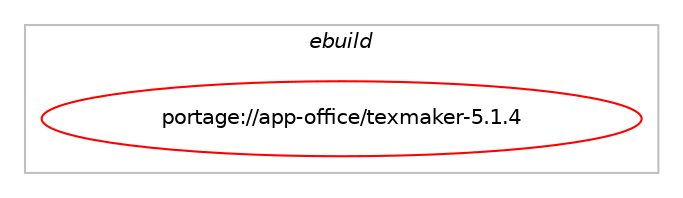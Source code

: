 digraph prolog {

# *************
# Graph options
# *************

newrank=true;
concentrate=true;
compound=true;
graph [rankdir=LR,fontname=Helvetica,fontsize=10,ranksep=1.5];#, ranksep=2.5, nodesep=0.2];
edge  [arrowhead=vee];
node  [fontname=Helvetica,fontsize=10];

# **********
# The ebuild
# **********

subgraph cluster_leftcol {
color=gray;
rank=same;
label=<<i>ebuild</i>>;
id [label="portage://app-office/texmaker-5.1.4", color=red, width=4, href="../app-office/texmaker-5.1.4.svg"];
}

# ****************
# The dependencies
# ****************

subgraph cluster_midcol {
color=gray;
label=<<i>dependencies</i>>;
subgraph cluster_compile {
fillcolor="#eeeeee";
style=filled;
label=<<i>compile</i>>;
# *** BEGIN UNKNOWN DEPENDENCY TYPE (TODO) ***
# id -> package_dependency(portage://app-office/texmaker-5.1.4,install,no,app-text,hunspell,none,[,,],any_same_slot,[])
# *** END UNKNOWN DEPENDENCY TYPE (TODO) ***

# *** BEGIN UNKNOWN DEPENDENCY TYPE (TODO) ***
# id -> package_dependency(portage://app-office/texmaker-5.1.4,install,no,app-text,poppler,none,[,,],[],[use(enable(qt5),none)])
# *** END UNKNOWN DEPENDENCY TYPE (TODO) ***

# *** BEGIN UNKNOWN DEPENDENCY TYPE (TODO) ***
# id -> package_dependency(portage://app-office/texmaker-5.1.4,install,no,dev-qt,qtconcurrent,none,[,,],[slot(5)],[])
# *** END UNKNOWN DEPENDENCY TYPE (TODO) ***

# *** BEGIN UNKNOWN DEPENDENCY TYPE (TODO) ***
# id -> package_dependency(portage://app-office/texmaker-5.1.4,install,no,dev-qt,qtcore,none,[,,],[slot(5),equal],[])
# *** END UNKNOWN DEPENDENCY TYPE (TODO) ***

# *** BEGIN UNKNOWN DEPENDENCY TYPE (TODO) ***
# id -> package_dependency(portage://app-office/texmaker-5.1.4,install,no,dev-qt,qtdeclarative,none,[,,],[slot(5)],[])
# *** END UNKNOWN DEPENDENCY TYPE (TODO) ***

# *** BEGIN UNKNOWN DEPENDENCY TYPE (TODO) ***
# id -> package_dependency(portage://app-office/texmaker-5.1.4,install,no,dev-qt,qtgui,none,[,,],[slot(5)],[])
# *** END UNKNOWN DEPENDENCY TYPE (TODO) ***

# *** BEGIN UNKNOWN DEPENDENCY TYPE (TODO) ***
# id -> package_dependency(portage://app-office/texmaker-5.1.4,install,no,dev-qt,qtlockedfile,none,[,,],[],[])
# *** END UNKNOWN DEPENDENCY TYPE (TODO) ***

# *** BEGIN UNKNOWN DEPENDENCY TYPE (TODO) ***
# id -> package_dependency(portage://app-office/texmaker-5.1.4,install,no,dev-qt,qtnetwork,none,[,,],[slot(5)],[])
# *** END UNKNOWN DEPENDENCY TYPE (TODO) ***

# *** BEGIN UNKNOWN DEPENDENCY TYPE (TODO) ***
# id -> package_dependency(portage://app-office/texmaker-5.1.4,install,no,dev-qt,qtprintsupport,none,[,,],[slot(5)],[])
# *** END UNKNOWN DEPENDENCY TYPE (TODO) ***

# *** BEGIN UNKNOWN DEPENDENCY TYPE (TODO) ***
# id -> package_dependency(portage://app-office/texmaker-5.1.4,install,no,dev-qt,qtsingleapplication,none,[,,],[],[use(enable(X),none),use(enable(qt5),positive)])
# *** END UNKNOWN DEPENDENCY TYPE (TODO) ***

# *** BEGIN UNKNOWN DEPENDENCY TYPE (TODO) ***
# id -> package_dependency(portage://app-office/texmaker-5.1.4,install,no,dev-qt,qtwebengine,none,[,,],[slot(5)],[use(enable(widgets),none)])
# *** END UNKNOWN DEPENDENCY TYPE (TODO) ***

# *** BEGIN UNKNOWN DEPENDENCY TYPE (TODO) ***
# id -> package_dependency(portage://app-office/texmaker-5.1.4,install,no,dev-qt,qtwidgets,none,[,,],[slot(5)],[])
# *** END UNKNOWN DEPENDENCY TYPE (TODO) ***

# *** BEGIN UNKNOWN DEPENDENCY TYPE (TODO) ***
# id -> package_dependency(portage://app-office/texmaker-5.1.4,install,no,dev-qt,qtxml,none,[,,],[slot(5)],[])
# *** END UNKNOWN DEPENDENCY TYPE (TODO) ***

# *** BEGIN UNKNOWN DEPENDENCY TYPE (TODO) ***
# id -> package_dependency(portage://app-office/texmaker-5.1.4,install,no,sys-libs,zlib,none,[,,],[],[])
# *** END UNKNOWN DEPENDENCY TYPE (TODO) ***

# *** BEGIN UNKNOWN DEPENDENCY TYPE (TODO) ***
# id -> package_dependency(portage://app-office/texmaker-5.1.4,install,no,x11-libs,libX11,none,[,,],[],[])
# *** END UNKNOWN DEPENDENCY TYPE (TODO) ***

# *** BEGIN UNKNOWN DEPENDENCY TYPE (TODO) ***
# id -> package_dependency(portage://app-office/texmaker-5.1.4,install,no,x11-libs,libXext,none,[,,],[],[])
# *** END UNKNOWN DEPENDENCY TYPE (TODO) ***

}
subgraph cluster_compileandrun {
fillcolor="#eeeeee";
style=filled;
label=<<i>compile and run</i>>;
}
subgraph cluster_run {
fillcolor="#eeeeee";
style=filled;
label=<<i>run</i>>;
# *** BEGIN UNKNOWN DEPENDENCY TYPE (TODO) ***
# id -> package_dependency(portage://app-office/texmaker-5.1.4,run,no,app-text,ghostscript-gpl,none,[,,],[],[])
# *** END UNKNOWN DEPENDENCY TYPE (TODO) ***

# *** BEGIN UNKNOWN DEPENDENCY TYPE (TODO) ***
# id -> package_dependency(portage://app-office/texmaker-5.1.4,run,no,app-text,hunspell,none,[,,],any_same_slot,[])
# *** END UNKNOWN DEPENDENCY TYPE (TODO) ***

# *** BEGIN UNKNOWN DEPENDENCY TYPE (TODO) ***
# id -> package_dependency(portage://app-office/texmaker-5.1.4,run,no,app-text,poppler,none,[,,],[],[use(enable(qt5),none)])
# *** END UNKNOWN DEPENDENCY TYPE (TODO) ***

# *** BEGIN UNKNOWN DEPENDENCY TYPE (TODO) ***
# id -> package_dependency(portage://app-office/texmaker-5.1.4,run,no,app-text,psutils,none,[,,],[],[])
# *** END UNKNOWN DEPENDENCY TYPE (TODO) ***

# *** BEGIN UNKNOWN DEPENDENCY TYPE (TODO) ***
# id -> package_dependency(portage://app-office/texmaker-5.1.4,run,no,dev-qt,qtcore,none,[,,],[slot(5),equal],[])
# *** END UNKNOWN DEPENDENCY TYPE (TODO) ***

# *** BEGIN UNKNOWN DEPENDENCY TYPE (TODO) ***
# id -> package_dependency(portage://app-office/texmaker-5.1.4,run,no,dev-qt,qtdeclarative,none,[,,],[slot(5)],[])
# *** END UNKNOWN DEPENDENCY TYPE (TODO) ***

# *** BEGIN UNKNOWN DEPENDENCY TYPE (TODO) ***
# id -> package_dependency(portage://app-office/texmaker-5.1.4,run,no,dev-qt,qtgui,none,[,,],[slot(5)],[])
# *** END UNKNOWN DEPENDENCY TYPE (TODO) ***

# *** BEGIN UNKNOWN DEPENDENCY TYPE (TODO) ***
# id -> package_dependency(portage://app-office/texmaker-5.1.4,run,no,dev-qt,qtlockedfile,none,[,,],[],[])
# *** END UNKNOWN DEPENDENCY TYPE (TODO) ***

# *** BEGIN UNKNOWN DEPENDENCY TYPE (TODO) ***
# id -> package_dependency(portage://app-office/texmaker-5.1.4,run,no,dev-qt,qtnetwork,none,[,,],[slot(5)],[])
# *** END UNKNOWN DEPENDENCY TYPE (TODO) ***

# *** BEGIN UNKNOWN DEPENDENCY TYPE (TODO) ***
# id -> package_dependency(portage://app-office/texmaker-5.1.4,run,no,dev-qt,qtprintsupport,none,[,,],[slot(5)],[])
# *** END UNKNOWN DEPENDENCY TYPE (TODO) ***

# *** BEGIN UNKNOWN DEPENDENCY TYPE (TODO) ***
# id -> package_dependency(portage://app-office/texmaker-5.1.4,run,no,dev-qt,qtsingleapplication,none,[,,],[],[use(enable(X),none),use(enable(qt5),positive)])
# *** END UNKNOWN DEPENDENCY TYPE (TODO) ***

# *** BEGIN UNKNOWN DEPENDENCY TYPE (TODO) ***
# id -> package_dependency(portage://app-office/texmaker-5.1.4,run,no,dev-qt,qtwebengine,none,[,,],[slot(5)],[use(enable(widgets),none)])
# *** END UNKNOWN DEPENDENCY TYPE (TODO) ***

# *** BEGIN UNKNOWN DEPENDENCY TYPE (TODO) ***
# id -> package_dependency(portage://app-office/texmaker-5.1.4,run,no,dev-qt,qtwidgets,none,[,,],[slot(5)],[])
# *** END UNKNOWN DEPENDENCY TYPE (TODO) ***

# *** BEGIN UNKNOWN DEPENDENCY TYPE (TODO) ***
# id -> package_dependency(portage://app-office/texmaker-5.1.4,run,no,dev-qt,qtxml,none,[,,],[slot(5)],[])
# *** END UNKNOWN DEPENDENCY TYPE (TODO) ***

# *** BEGIN UNKNOWN DEPENDENCY TYPE (TODO) ***
# id -> package_dependency(portage://app-office/texmaker-5.1.4,run,no,media-libs,netpbm,none,[,,],[],[])
# *** END UNKNOWN DEPENDENCY TYPE (TODO) ***

# *** BEGIN UNKNOWN DEPENDENCY TYPE (TODO) ***
# id -> package_dependency(portage://app-office/texmaker-5.1.4,run,no,sys-libs,zlib,none,[,,],[],[])
# *** END UNKNOWN DEPENDENCY TYPE (TODO) ***

# *** BEGIN UNKNOWN DEPENDENCY TYPE (TODO) ***
# id -> package_dependency(portage://app-office/texmaker-5.1.4,run,no,virtual,latex-base,none,[,,],[],[])
# *** END UNKNOWN DEPENDENCY TYPE (TODO) ***

# *** BEGIN UNKNOWN DEPENDENCY TYPE (TODO) ***
# id -> package_dependency(portage://app-office/texmaker-5.1.4,run,no,x11-libs,libX11,none,[,,],[],[])
# *** END UNKNOWN DEPENDENCY TYPE (TODO) ***

# *** BEGIN UNKNOWN DEPENDENCY TYPE (TODO) ***
# id -> package_dependency(portage://app-office/texmaker-5.1.4,run,no,x11-libs,libXext,none,[,,],[],[])
# *** END UNKNOWN DEPENDENCY TYPE (TODO) ***

}
}

# **************
# The candidates
# **************

subgraph cluster_choices {
rank=same;
color=gray;
label=<<i>candidates</i>>;

}

}
